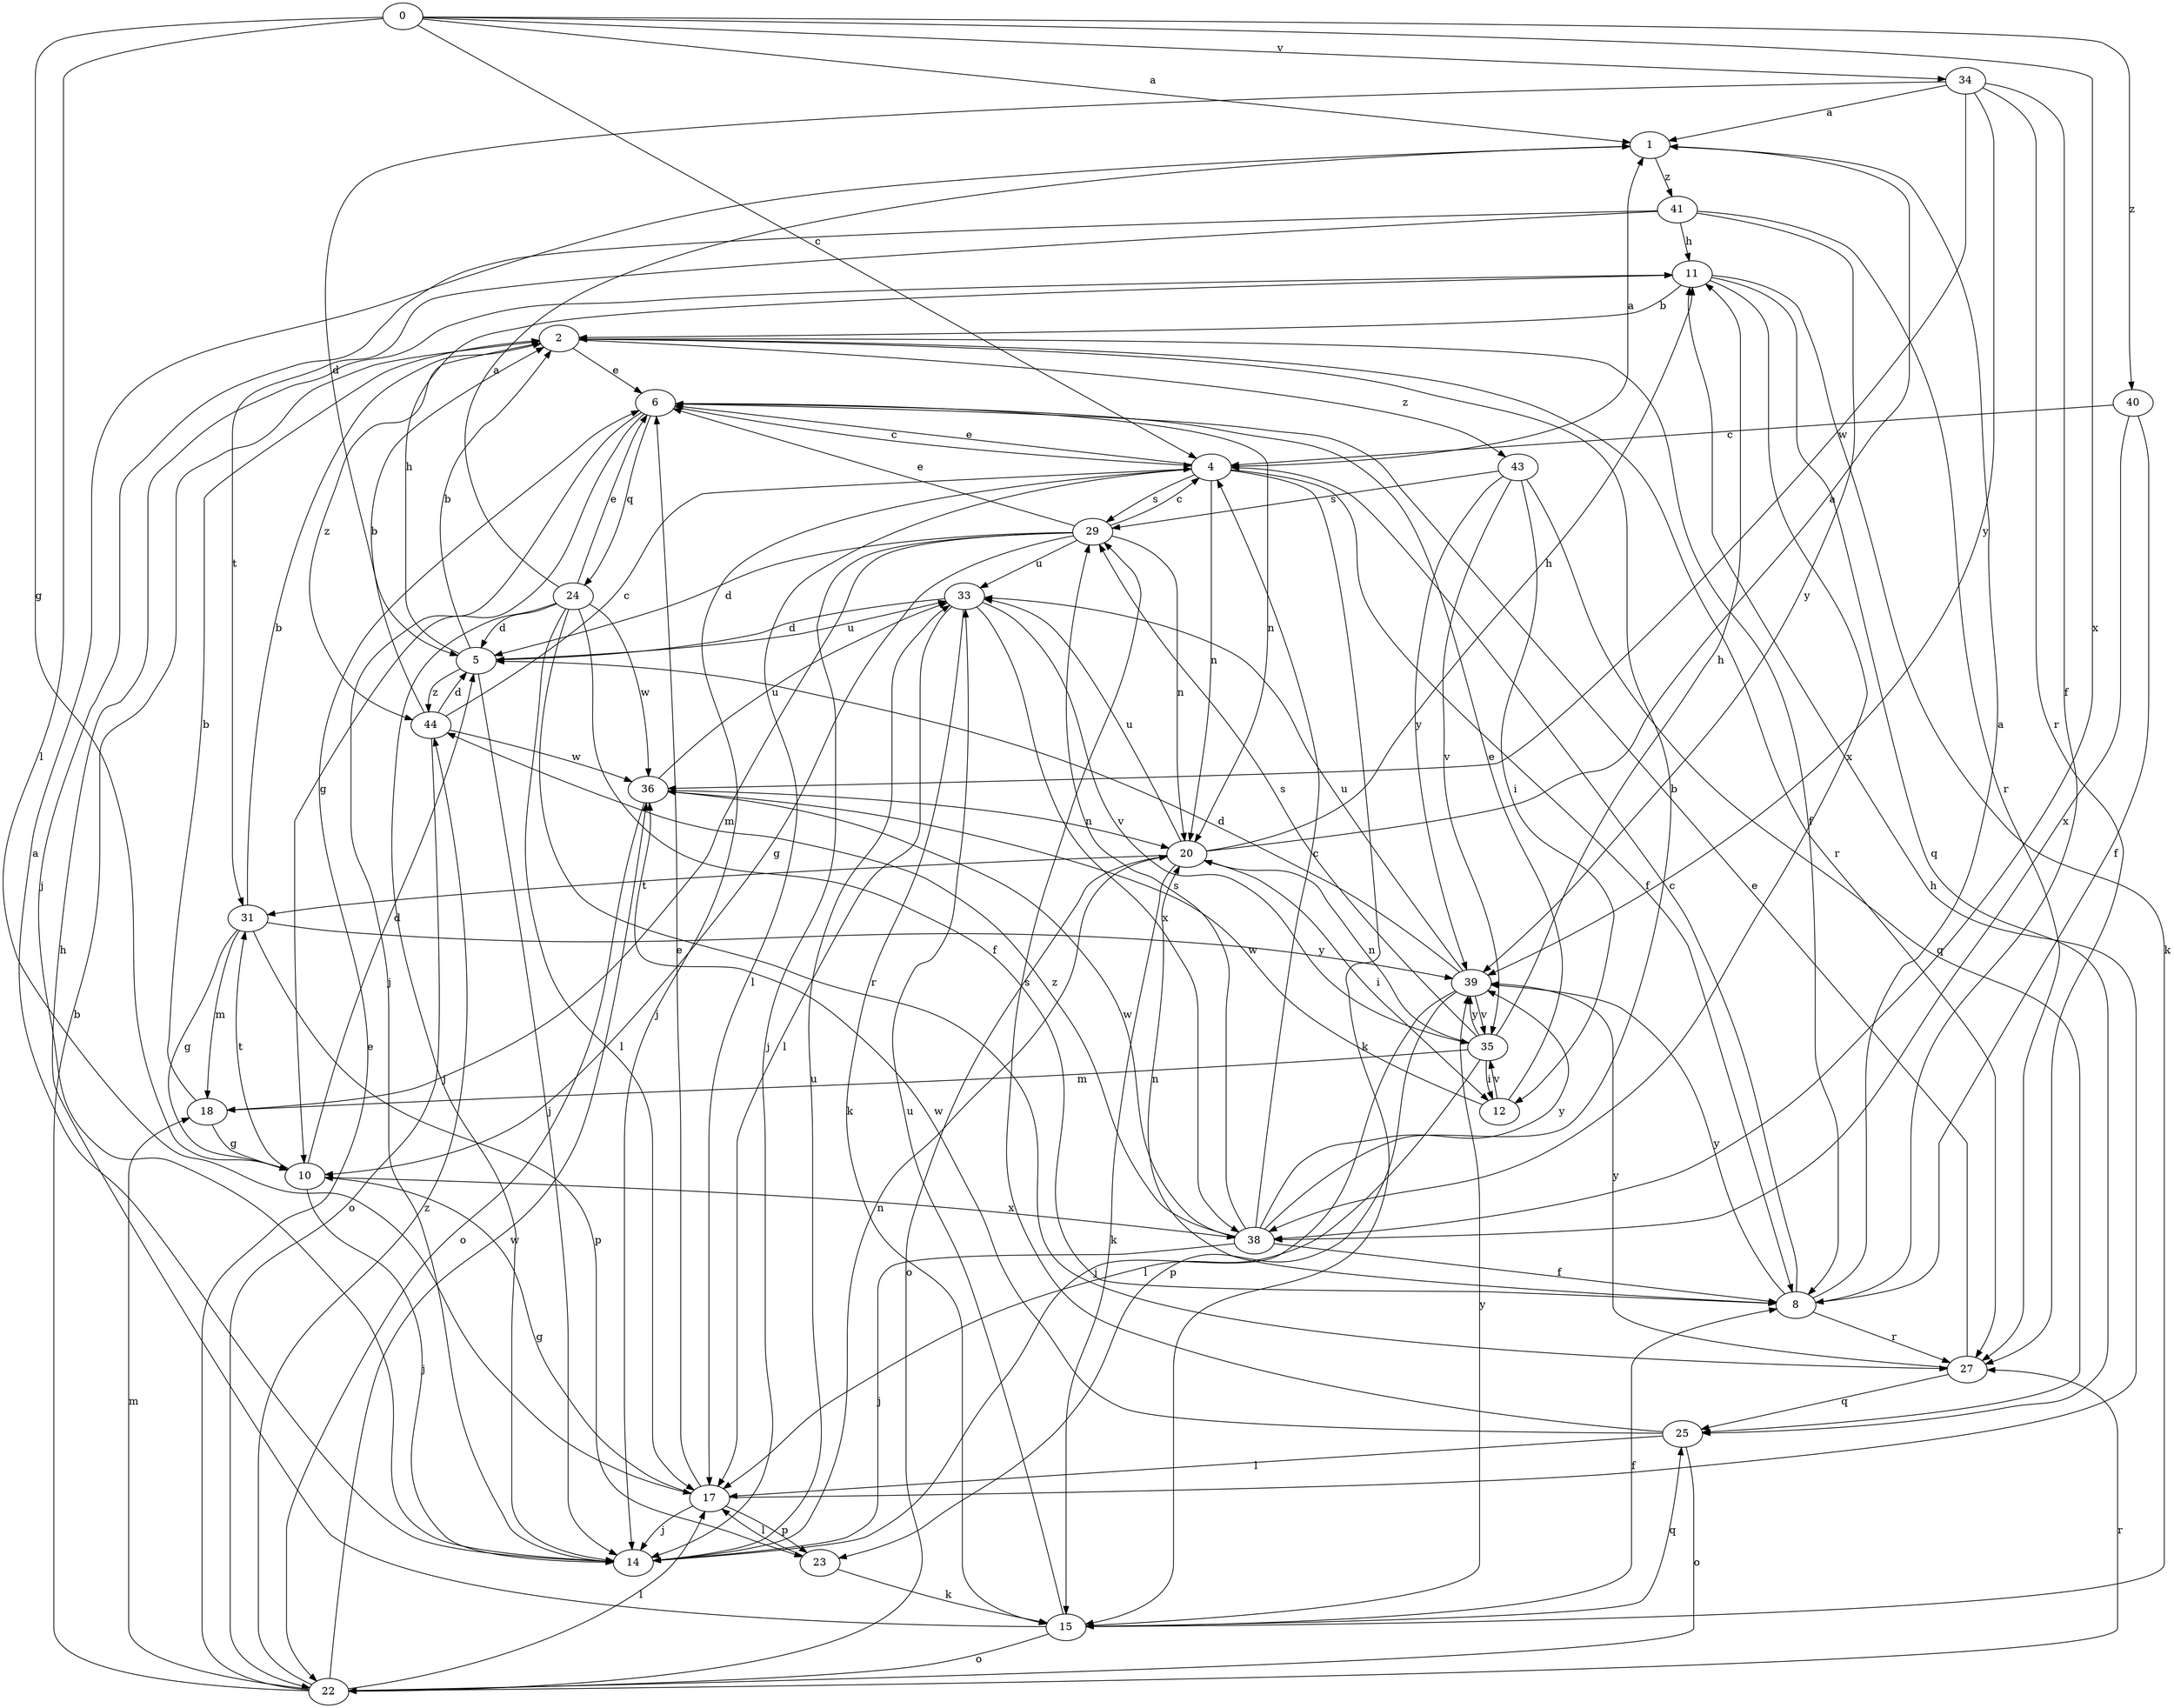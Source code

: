 strict digraph  {
0;
1;
2;
4;
5;
6;
8;
10;
11;
12;
14;
15;
17;
18;
20;
22;
23;
24;
25;
27;
29;
31;
33;
34;
35;
36;
38;
39;
40;
41;
43;
44;
0 -> 1  [label=a];
0 -> 4  [label=c];
0 -> 10  [label=g];
0 -> 17  [label=l];
0 -> 34  [label=v];
0 -> 38  [label=x];
0 -> 40  [label=z];
1 -> 41  [label=z];
2 -> 6  [label=e];
2 -> 8  [label=f];
2 -> 27  [label=r];
2 -> 43  [label=z];
2 -> 44  [label=z];
4 -> 1  [label=a];
4 -> 6  [label=e];
4 -> 8  [label=f];
4 -> 14  [label=j];
4 -> 15  [label=k];
4 -> 17  [label=l];
4 -> 20  [label=n];
4 -> 29  [label=s];
5 -> 2  [label=b];
5 -> 11  [label=h];
5 -> 14  [label=j];
5 -> 33  [label=u];
5 -> 44  [label=z];
6 -> 4  [label=c];
6 -> 10  [label=g];
6 -> 14  [label=j];
6 -> 20  [label=n];
6 -> 24  [label=q];
8 -> 1  [label=a];
8 -> 4  [label=c];
8 -> 20  [label=n];
8 -> 27  [label=r];
8 -> 39  [label=y];
10 -> 5  [label=d];
10 -> 14  [label=j];
10 -> 31  [label=t];
10 -> 38  [label=x];
11 -> 2  [label=b];
11 -> 15  [label=k];
11 -> 25  [label=q];
11 -> 38  [label=x];
12 -> 6  [label=e];
12 -> 35  [label=v];
12 -> 36  [label=w];
14 -> 1  [label=a];
14 -> 20  [label=n];
14 -> 33  [label=u];
15 -> 8  [label=f];
15 -> 11  [label=h];
15 -> 22  [label=o];
15 -> 25  [label=q];
15 -> 33  [label=u];
15 -> 39  [label=y];
17 -> 6  [label=e];
17 -> 10  [label=g];
17 -> 11  [label=h];
17 -> 14  [label=j];
17 -> 23  [label=p];
18 -> 2  [label=b];
18 -> 10  [label=g];
20 -> 1  [label=a];
20 -> 11  [label=h];
20 -> 12  [label=i];
20 -> 15  [label=k];
20 -> 22  [label=o];
20 -> 31  [label=t];
20 -> 33  [label=u];
22 -> 2  [label=b];
22 -> 6  [label=e];
22 -> 17  [label=l];
22 -> 18  [label=m];
22 -> 27  [label=r];
22 -> 36  [label=w];
22 -> 44  [label=z];
23 -> 15  [label=k];
23 -> 17  [label=l];
24 -> 1  [label=a];
24 -> 5  [label=d];
24 -> 6  [label=e];
24 -> 8  [label=f];
24 -> 14  [label=j];
24 -> 17  [label=l];
24 -> 27  [label=r];
24 -> 36  [label=w];
25 -> 17  [label=l];
25 -> 22  [label=o];
25 -> 29  [label=s];
25 -> 36  [label=w];
27 -> 6  [label=e];
27 -> 25  [label=q];
27 -> 39  [label=y];
29 -> 4  [label=c];
29 -> 5  [label=d];
29 -> 6  [label=e];
29 -> 10  [label=g];
29 -> 14  [label=j];
29 -> 18  [label=m];
29 -> 20  [label=n];
29 -> 33  [label=u];
31 -> 2  [label=b];
31 -> 10  [label=g];
31 -> 18  [label=m];
31 -> 23  [label=p];
31 -> 39  [label=y];
33 -> 5  [label=d];
33 -> 15  [label=k];
33 -> 17  [label=l];
33 -> 35  [label=v];
33 -> 38  [label=x];
34 -> 1  [label=a];
34 -> 5  [label=d];
34 -> 8  [label=f];
34 -> 27  [label=r];
34 -> 36  [label=w];
34 -> 39  [label=y];
35 -> 11  [label=h];
35 -> 12  [label=i];
35 -> 17  [label=l];
35 -> 18  [label=m];
35 -> 20  [label=n];
35 -> 29  [label=s];
35 -> 39  [label=y];
36 -> 20  [label=n];
36 -> 22  [label=o];
36 -> 33  [label=u];
38 -> 2  [label=b];
38 -> 4  [label=c];
38 -> 8  [label=f];
38 -> 14  [label=j];
38 -> 29  [label=s];
38 -> 36  [label=w];
38 -> 39  [label=y];
38 -> 44  [label=z];
39 -> 5  [label=d];
39 -> 14  [label=j];
39 -> 23  [label=p];
39 -> 33  [label=u];
39 -> 35  [label=v];
40 -> 4  [label=c];
40 -> 8  [label=f];
40 -> 38  [label=x];
41 -> 11  [label=h];
41 -> 14  [label=j];
41 -> 27  [label=r];
41 -> 31  [label=t];
41 -> 39  [label=y];
43 -> 12  [label=i];
43 -> 25  [label=q];
43 -> 29  [label=s];
43 -> 35  [label=v];
43 -> 39  [label=y];
44 -> 2  [label=b];
44 -> 4  [label=c];
44 -> 5  [label=d];
44 -> 22  [label=o];
44 -> 36  [label=w];
}
